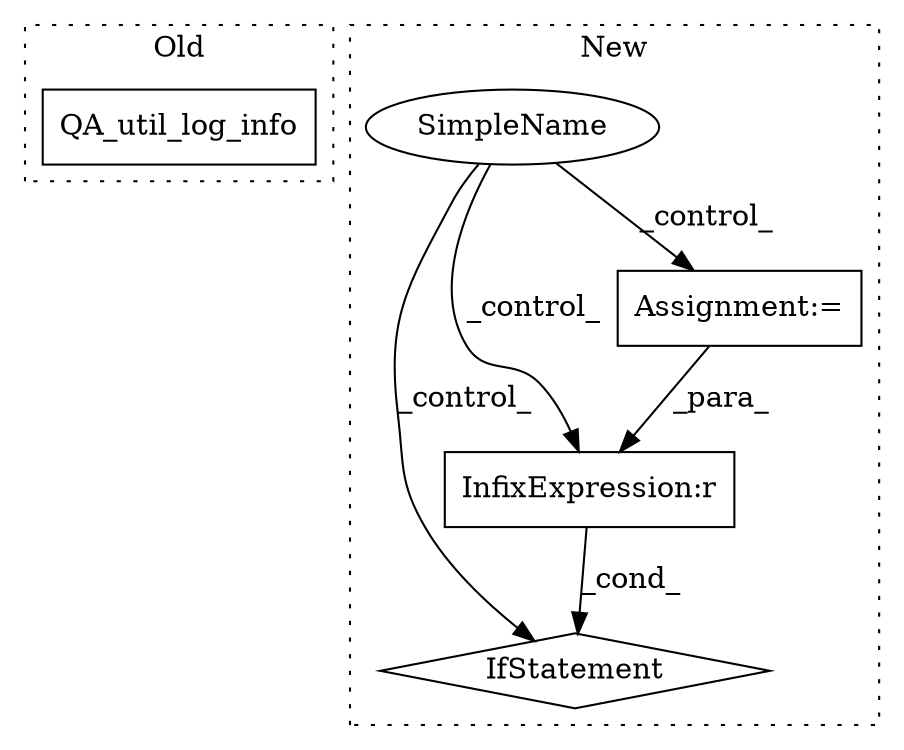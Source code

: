 digraph G {
subgraph cluster0 {
1 [label="QA_util_log_info" a="32" s="4714,4736" l="17,1" shape="box"];
label = "Old";
style="dotted";
}
subgraph cluster1 {
2 [label="IfStatement" a="25" s="5217,5233" l="4,2" shape="diamond"];
3 [label="InfixExpression:r" a="27" s="5229" l="3" shape="box"];
4 [label="SimpleName" a="42" s="" l="" shape="ellipse"];
5 [label="Assignment:=" a="7" s="4761" l="1" shape="box"];
label = "New";
style="dotted";
}
3 -> 2 [label="_cond_"];
4 -> 3 [label="_control_"];
4 -> 2 [label="_control_"];
4 -> 5 [label="_control_"];
5 -> 3 [label="_para_"];
}